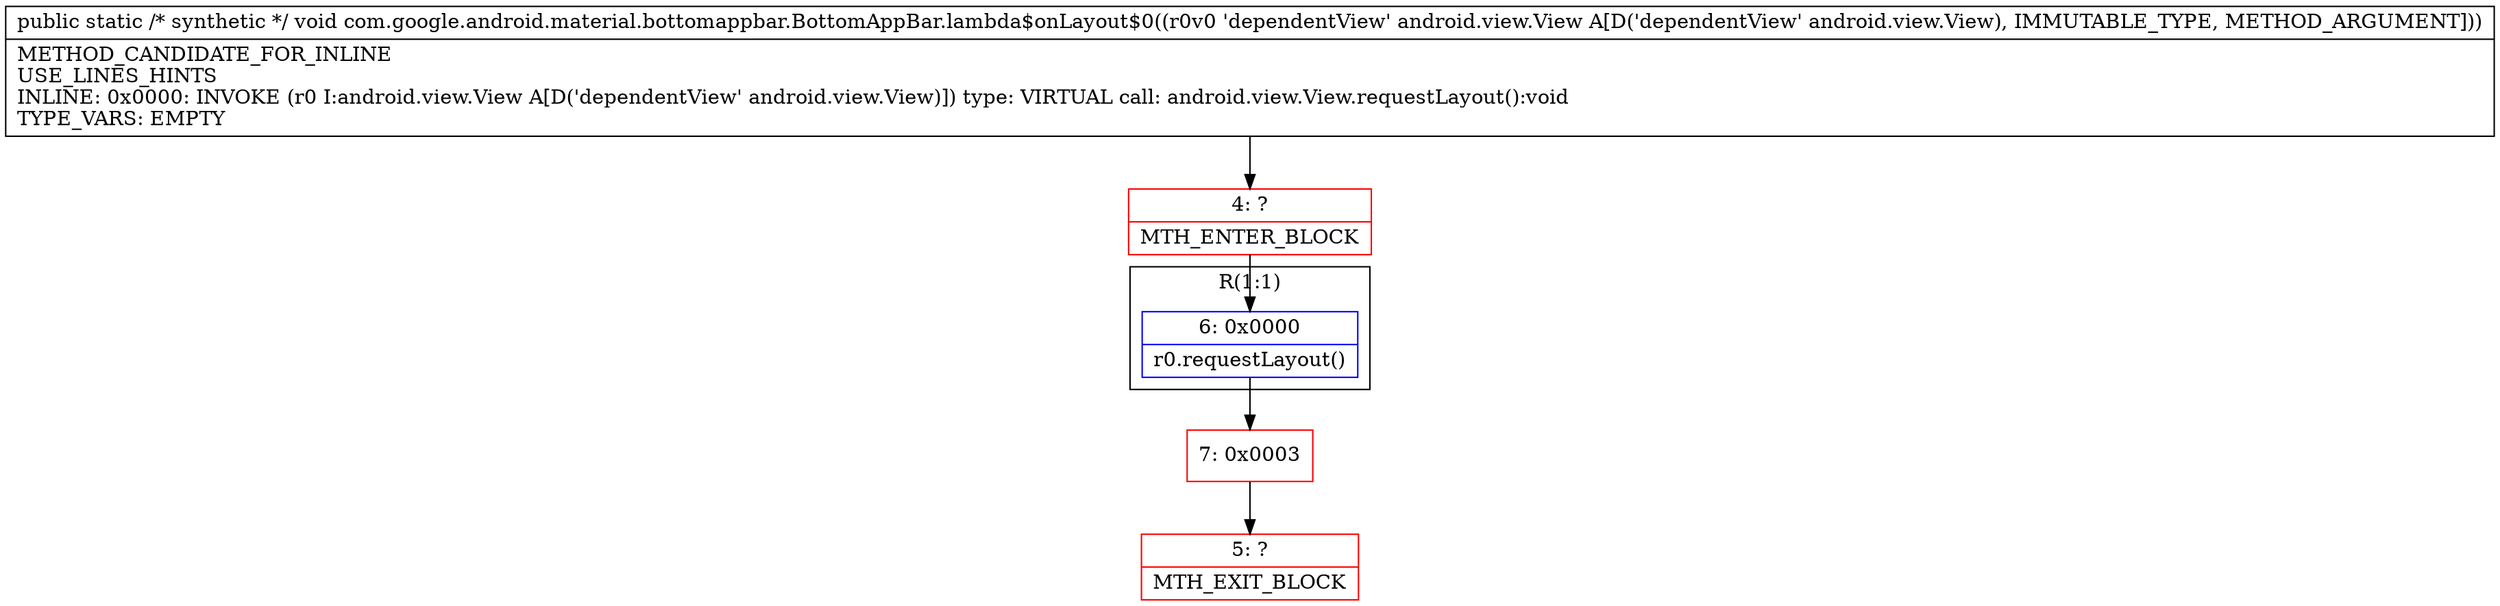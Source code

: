 digraph "CFG forcom.google.android.material.bottomappbar.BottomAppBar.lambda$onLayout$0(Landroid\/view\/View;)V" {
subgraph cluster_Region_102957959 {
label = "R(1:1)";
node [shape=record,color=blue];
Node_6 [shape=record,label="{6\:\ 0x0000|r0.requestLayout()\l}"];
}
Node_4 [shape=record,color=red,label="{4\:\ ?|MTH_ENTER_BLOCK\l}"];
Node_7 [shape=record,color=red,label="{7\:\ 0x0003}"];
Node_5 [shape=record,color=red,label="{5\:\ ?|MTH_EXIT_BLOCK\l}"];
MethodNode[shape=record,label="{public static \/* synthetic *\/ void com.google.android.material.bottomappbar.BottomAppBar.lambda$onLayout$0((r0v0 'dependentView' android.view.View A[D('dependentView' android.view.View), IMMUTABLE_TYPE, METHOD_ARGUMENT]))  | METHOD_CANDIDATE_FOR_INLINE\lUSE_LINES_HINTS\lINLINE: 0x0000: INVOKE  (r0 I:android.view.View A[D('dependentView' android.view.View)]) type: VIRTUAL call: android.view.View.requestLayout():void\lTYPE_VARS: EMPTY\l}"];
MethodNode -> Node_4;Node_6 -> Node_7;
Node_4 -> Node_6;
Node_7 -> Node_5;
}

